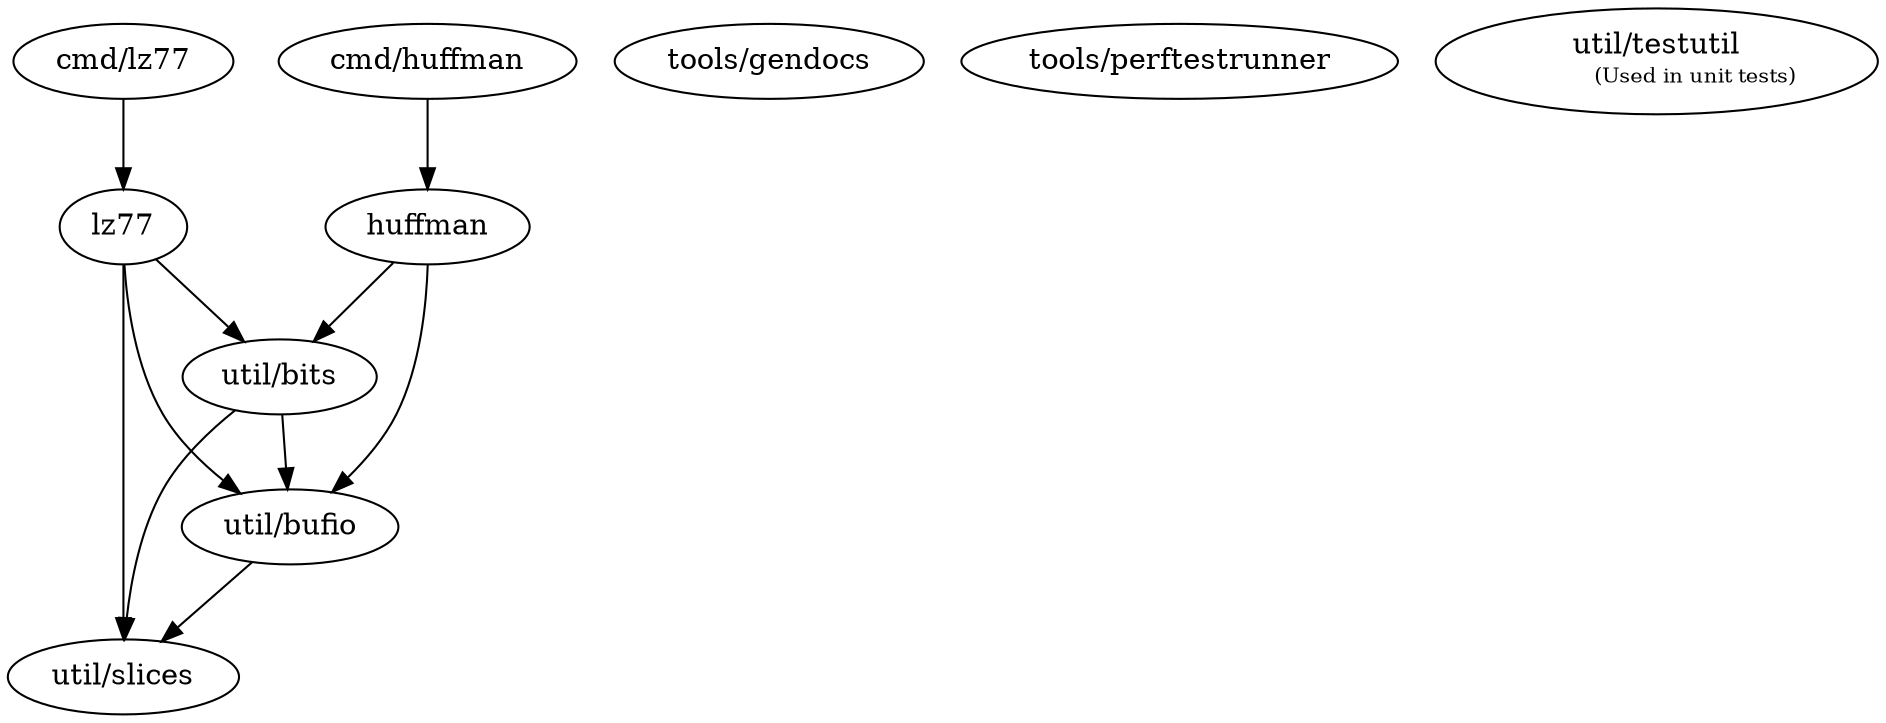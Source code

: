 digraph G {
  "cmd/huffman" -> "huffman"
  "cmd/lz77" -> "lz77"
  "huffman" -> "util/bits"
  "huffman" -> "util/bufio"
  "lz77" -> "util/bits"
  "lz77" -> "util/bufio"
  "lz77" -> "util/slices"
  "util/bits" -> "util/bufio"
  "util/bits" -> "util/slices"
  "util/bufio" -> "util/slices"
  "tools/gendocs"
  "tools/perftestrunner"
  "util/testutil" [
    label=<util/testutil<BR />
        <FONT POINT-SIZE="10">(Used in unit tests)</FONT>>
  ];
}

